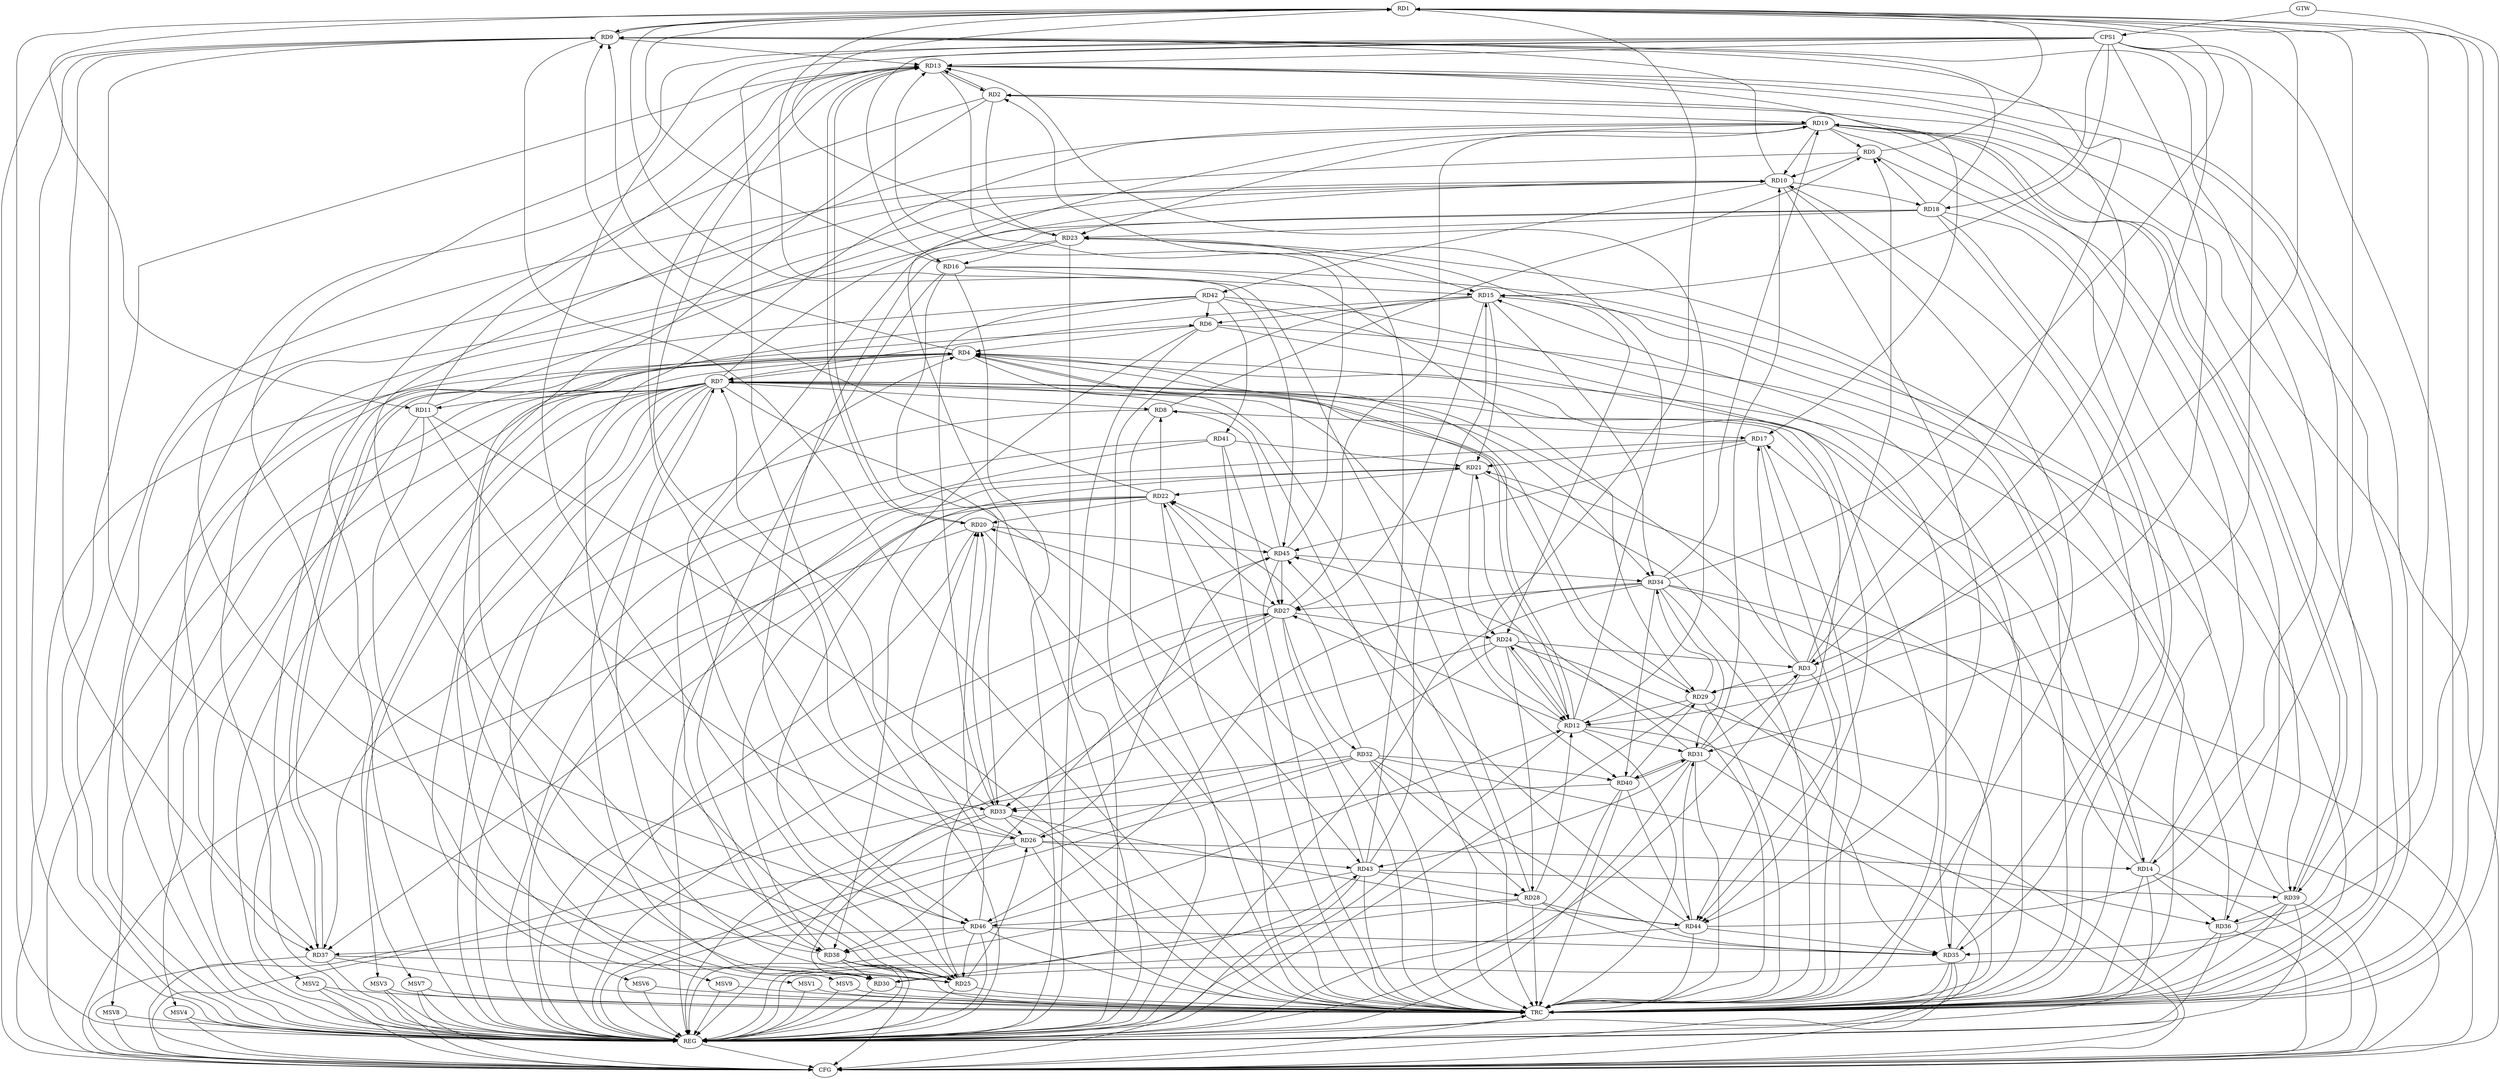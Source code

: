 strict digraph G {
  RD1 [ label="RD1" ];
  RD2 [ label="RD2" ];
  RD3 [ label="RD3" ];
  RD4 [ label="RD4" ];
  RD5 [ label="RD5" ];
  RD6 [ label="RD6" ];
  RD7 [ label="RD7" ];
  RD8 [ label="RD8" ];
  RD9 [ label="RD9" ];
  RD10 [ label="RD10" ];
  RD11 [ label="RD11" ];
  RD12 [ label="RD12" ];
  RD13 [ label="RD13" ];
  RD14 [ label="RD14" ];
  RD15 [ label="RD15" ];
  RD16 [ label="RD16" ];
  RD17 [ label="RD17" ];
  RD18 [ label="RD18" ];
  RD19 [ label="RD19" ];
  RD20 [ label="RD20" ];
  RD21 [ label="RD21" ];
  RD22 [ label="RD22" ];
  RD23 [ label="RD23" ];
  RD24 [ label="RD24" ];
  RD25 [ label="RD25" ];
  RD26 [ label="RD26" ];
  RD27 [ label="RD27" ];
  RD28 [ label="RD28" ];
  RD29 [ label="RD29" ];
  RD30 [ label="RD30" ];
  RD31 [ label="RD31" ];
  RD32 [ label="RD32" ];
  RD33 [ label="RD33" ];
  RD34 [ label="RD34" ];
  RD35 [ label="RD35" ];
  RD36 [ label="RD36" ];
  RD37 [ label="RD37" ];
  RD38 [ label="RD38" ];
  RD39 [ label="RD39" ];
  RD40 [ label="RD40" ];
  RD41 [ label="RD41" ];
  RD42 [ label="RD42" ];
  RD43 [ label="RD43" ];
  RD44 [ label="RD44" ];
  RD45 [ label="RD45" ];
  RD46 [ label="RD46" ];
  CPS1 [ label="CPS1" ];
  GTW [ label="GTW" ];
  REG [ label="REG" ];
  CFG [ label="CFG" ];
  TRC [ label="TRC" ];
  MSV1 [ label="MSV1" ];
  MSV2 [ label="MSV2" ];
  MSV3 [ label="MSV3" ];
  MSV4 [ label="MSV4" ];
  MSV5 [ label="MSV5" ];
  MSV6 [ label="MSV6" ];
  MSV7 [ label="MSV7" ];
  MSV8 [ label="MSV8" ];
  MSV9 [ label="MSV9" ];
  RD5 -> RD1;
  RD1 -> RD9;
  RD9 -> RD1;
  RD1 -> RD11;
  RD1 -> RD12;
  RD16 -> RD1;
  RD23 -> RD1;
  RD28 -> RD1;
  RD1 -> RD29;
  RD34 -> RD1;
  RD1 -> RD35;
  RD36 -> RD1;
  RD44 -> RD1;
  RD1 -> RD45;
  RD12 -> RD2;
  RD2 -> RD13;
  RD13 -> RD2;
  RD14 -> RD2;
  RD2 -> RD19;
  RD2 -> RD23;
  RD2 -> RD25;
  RD3 -> RD5;
  RD3 -> RD7;
  RD3 -> RD9;
  RD13 -> RD3;
  RD3 -> RD17;
  RD24 -> RD3;
  RD3 -> RD29;
  RD31 -> RD3;
  RD6 -> RD4;
  RD4 -> RD7;
  RD4 -> RD9;
  RD4 -> RD11;
  RD4 -> RD12;
  RD12 -> RD4;
  RD14 -> RD4;
  RD25 -> RD4;
  RD29 -> RD4;
  RD36 -> RD4;
  RD4 -> RD37;
  RD37 -> RD4;
  RD4 -> RD44;
  RD8 -> RD5;
  RD5 -> RD10;
  RD18 -> RD5;
  RD19 -> RD5;
  RD6 -> RD14;
  RD15 -> RD6;
  RD6 -> RD25;
  RD37 -> RD6;
  RD42 -> RD6;
  RD7 -> RD8;
  RD7 -> RD10;
  RD15 -> RD7;
  RD25 -> RD7;
  RD7 -> RD29;
  RD33 -> RD7;
  RD7 -> RD34;
  RD7 -> RD40;
  RD7 -> RD43;
  RD7 -> RD44;
  RD8 -> RD17;
  RD22 -> RD8;
  RD45 -> RD8;
  RD10 -> RD9;
  RD9 -> RD13;
  RD9 -> RD14;
  RD18 -> RD9;
  RD22 -> RD9;
  RD25 -> RD9;
  RD9 -> RD37;
  RD11 -> RD10;
  RD10 -> RD18;
  RD19 -> RD10;
  RD31 -> RD10;
  RD35 -> RD10;
  RD10 -> RD37;
  RD10 -> RD42;
  RD10 -> RD44;
  RD11 -> RD13;
  RD11 -> RD26;
  RD11 -> RD30;
  RD12 -> RD13;
  RD12 -> RD21;
  RD12 -> RD24;
  RD24 -> RD12;
  RD12 -> RD27;
  RD28 -> RD12;
  RD29 -> RD12;
  RD12 -> RD31;
  RD46 -> RD12;
  RD13 -> RD15;
  RD13 -> RD17;
  RD13 -> RD20;
  RD20 -> RD13;
  RD26 -> RD13;
  RD13 -> RD33;
  RD38 -> RD13;
  RD13 -> RD39;
  RD45 -> RD13;
  RD14 -> RD17;
  RD26 -> RD14;
  RD14 -> RD36;
  RD16 -> RD15;
  RD15 -> RD21;
  RD15 -> RD27;
  RD15 -> RD34;
  RD35 -> RD15;
  RD39 -> RD15;
  RD43 -> RD15;
  RD23 -> RD16;
  RD16 -> RD29;
  RD16 -> RD33;
  RD16 -> RD38;
  RD17 -> RD21;
  RD17 -> RD44;
  RD17 -> RD45;
  RD18 -> RD23;
  RD18 -> RD35;
  RD18 -> RD39;
  RD18 -> RD46;
  RD19 -> RD23;
  RD19 -> RD25;
  RD27 -> RD19;
  RD34 -> RD19;
  RD19 -> RD36;
  RD19 -> RD38;
  RD19 -> RD39;
  RD39 -> RD19;
  RD22 -> RD20;
  RD26 -> RD20;
  RD27 -> RD20;
  RD33 -> RD20;
  RD20 -> RD45;
  RD46 -> RD20;
  RD21 -> RD22;
  RD21 -> RD24;
  RD38 -> RD21;
  RD39 -> RD21;
  RD41 -> RD21;
  RD22 -> RD27;
  RD32 -> RD22;
  RD22 -> RD37;
  RD22 -> RD38;
  RD43 -> RD22;
  RD45 -> RD22;
  RD23 -> RD24;
  RD43 -> RD23;
  RD23 -> RD46;
  RD27 -> RD24;
  RD24 -> RD28;
  RD24 -> RD33;
  RD25 -> RD26;
  RD25 -> RD27;
  RD38 -> RD25;
  RD42 -> RD25;
  RD46 -> RD25;
  RD32 -> RD26;
  RD33 -> RD26;
  RD26 -> RD43;
  RD26 -> RD45;
  RD27 -> RD32;
  RD27 -> RD33;
  RD34 -> RD27;
  RD27 -> RD38;
  RD41 -> RD27;
  RD45 -> RD27;
  RD32 -> RD28;
  RD28 -> RD35;
  RD43 -> RD28;
  RD28 -> RD44;
  RD28 -> RD46;
  RD29 -> RD34;
  RD40 -> RD29;
  RD33 -> RD30;
  RD37 -> RD30;
  RD38 -> RD30;
  RD39 -> RD30;
  RD30 -> RD43;
  RD34 -> RD31;
  RD31 -> RD40;
  RD40 -> RD31;
  RD31 -> RD43;
  RD44 -> RD31;
  RD31 -> RD45;
  RD32 -> RD35;
  RD32 -> RD36;
  RD32 -> RD40;
  RD40 -> RD33;
  RD42 -> RD33;
  RD33 -> RD44;
  RD34 -> RD35;
  RD34 -> RD40;
  RD45 -> RD34;
  RD34 -> RD46;
  RD42 -> RD35;
  RD44 -> RD35;
  RD46 -> RD35;
  RD39 -> RD36;
  RD41 -> RD37;
  RD46 -> RD37;
  RD46 -> RD38;
  RD43 -> RD39;
  RD40 -> RD44;
  RD42 -> RD41;
  RD44 -> RD45;
  CPS1 -> RD16;
  CPS1 -> RD18;
  CPS1 -> RD15;
  CPS1 -> RD46;
  CPS1 -> RD13;
  CPS1 -> RD25;
  CPS1 -> RD12;
  CPS1 -> RD31;
  CPS1 -> RD3;
  GTW -> CPS1;
  RD1 -> REG;
  RD2 -> REG;
  RD3 -> REG;
  RD4 -> REG;
  RD5 -> REG;
  RD6 -> REG;
  RD7 -> REG;
  RD8 -> REG;
  RD9 -> REG;
  RD10 -> REG;
  RD11 -> REG;
  RD12 -> REG;
  RD13 -> REG;
  RD14 -> REG;
  RD15 -> REG;
  RD16 -> REG;
  RD17 -> REG;
  RD18 -> REG;
  RD19 -> REG;
  RD20 -> REG;
  RD21 -> REG;
  RD22 -> REG;
  RD23 -> REG;
  RD24 -> REG;
  RD25 -> REG;
  RD26 -> REG;
  RD27 -> REG;
  RD28 -> REG;
  RD29 -> REG;
  RD30 -> REG;
  RD31 -> REG;
  RD32 -> REG;
  RD33 -> REG;
  RD34 -> REG;
  RD35 -> REG;
  RD36 -> REG;
  RD37 -> REG;
  RD38 -> REG;
  RD39 -> REG;
  RD40 -> REG;
  RD41 -> REG;
  RD42 -> REG;
  RD43 -> REG;
  RD44 -> REG;
  RD45 -> REG;
  RD46 -> REG;
  CPS1 -> REG;
  RD26 -> CFG;
  RD4 -> CFG;
  RD43 -> CFG;
  RD39 -> CFG;
  RD14 -> CFG;
  RD38 -> CFG;
  RD20 -> CFG;
  RD29 -> CFG;
  RD35 -> CFG;
  RD34 -> CFG;
  RD12 -> CFG;
  RD31 -> CFG;
  RD9 -> CFG;
  RD7 -> CFG;
  RD24 -> CFG;
  RD32 -> CFG;
  RD36 -> CFG;
  RD37 -> CFG;
  RD19 -> CFG;
  REG -> CFG;
  RD1 -> TRC;
  RD2 -> TRC;
  RD3 -> TRC;
  RD4 -> TRC;
  RD5 -> TRC;
  RD6 -> TRC;
  RD7 -> TRC;
  RD8 -> TRC;
  RD9 -> TRC;
  RD10 -> TRC;
  RD11 -> TRC;
  RD12 -> TRC;
  RD13 -> TRC;
  RD14 -> TRC;
  RD15 -> TRC;
  RD16 -> TRC;
  RD17 -> TRC;
  RD18 -> TRC;
  RD19 -> TRC;
  RD20 -> TRC;
  RD21 -> TRC;
  RD22 -> TRC;
  RD23 -> TRC;
  RD24 -> TRC;
  RD25 -> TRC;
  RD26 -> TRC;
  RD27 -> TRC;
  RD28 -> TRC;
  RD29 -> TRC;
  RD30 -> TRC;
  RD31 -> TRC;
  RD32 -> TRC;
  RD33 -> TRC;
  RD34 -> TRC;
  RD35 -> TRC;
  RD36 -> TRC;
  RD37 -> TRC;
  RD38 -> TRC;
  RD39 -> TRC;
  RD40 -> TRC;
  RD41 -> TRC;
  RD42 -> TRC;
  RD43 -> TRC;
  RD44 -> TRC;
  RD45 -> TRC;
  RD46 -> TRC;
  CPS1 -> TRC;
  GTW -> TRC;
  CFG -> TRC;
  TRC -> REG;
  RD7 -> MSV1;
  MSV1 -> REG;
  MSV1 -> TRC;
  RD7 -> MSV2;
  RD7 -> MSV3;
  RD7 -> MSV4;
  RD7 -> MSV5;
  RD7 -> MSV6;
  RD7 -> MSV7;
  MSV2 -> REG;
  MSV2 -> TRC;
  MSV2 -> CFG;
  MSV3 -> REG;
  MSV3 -> TRC;
  MSV3 -> CFG;
  MSV4 -> REG;
  MSV4 -> CFG;
  MSV5 -> REG;
  MSV5 -> TRC;
  MSV6 -> REG;
  MSV6 -> TRC;
  MSV7 -> REG;
  MSV7 -> TRC;
  MSV7 -> CFG;
  RD7 -> MSV8;
  RD7 -> MSV9;
  MSV8 -> REG;
  MSV8 -> CFG;
  MSV9 -> REG;
  MSV9 -> TRC;
}
